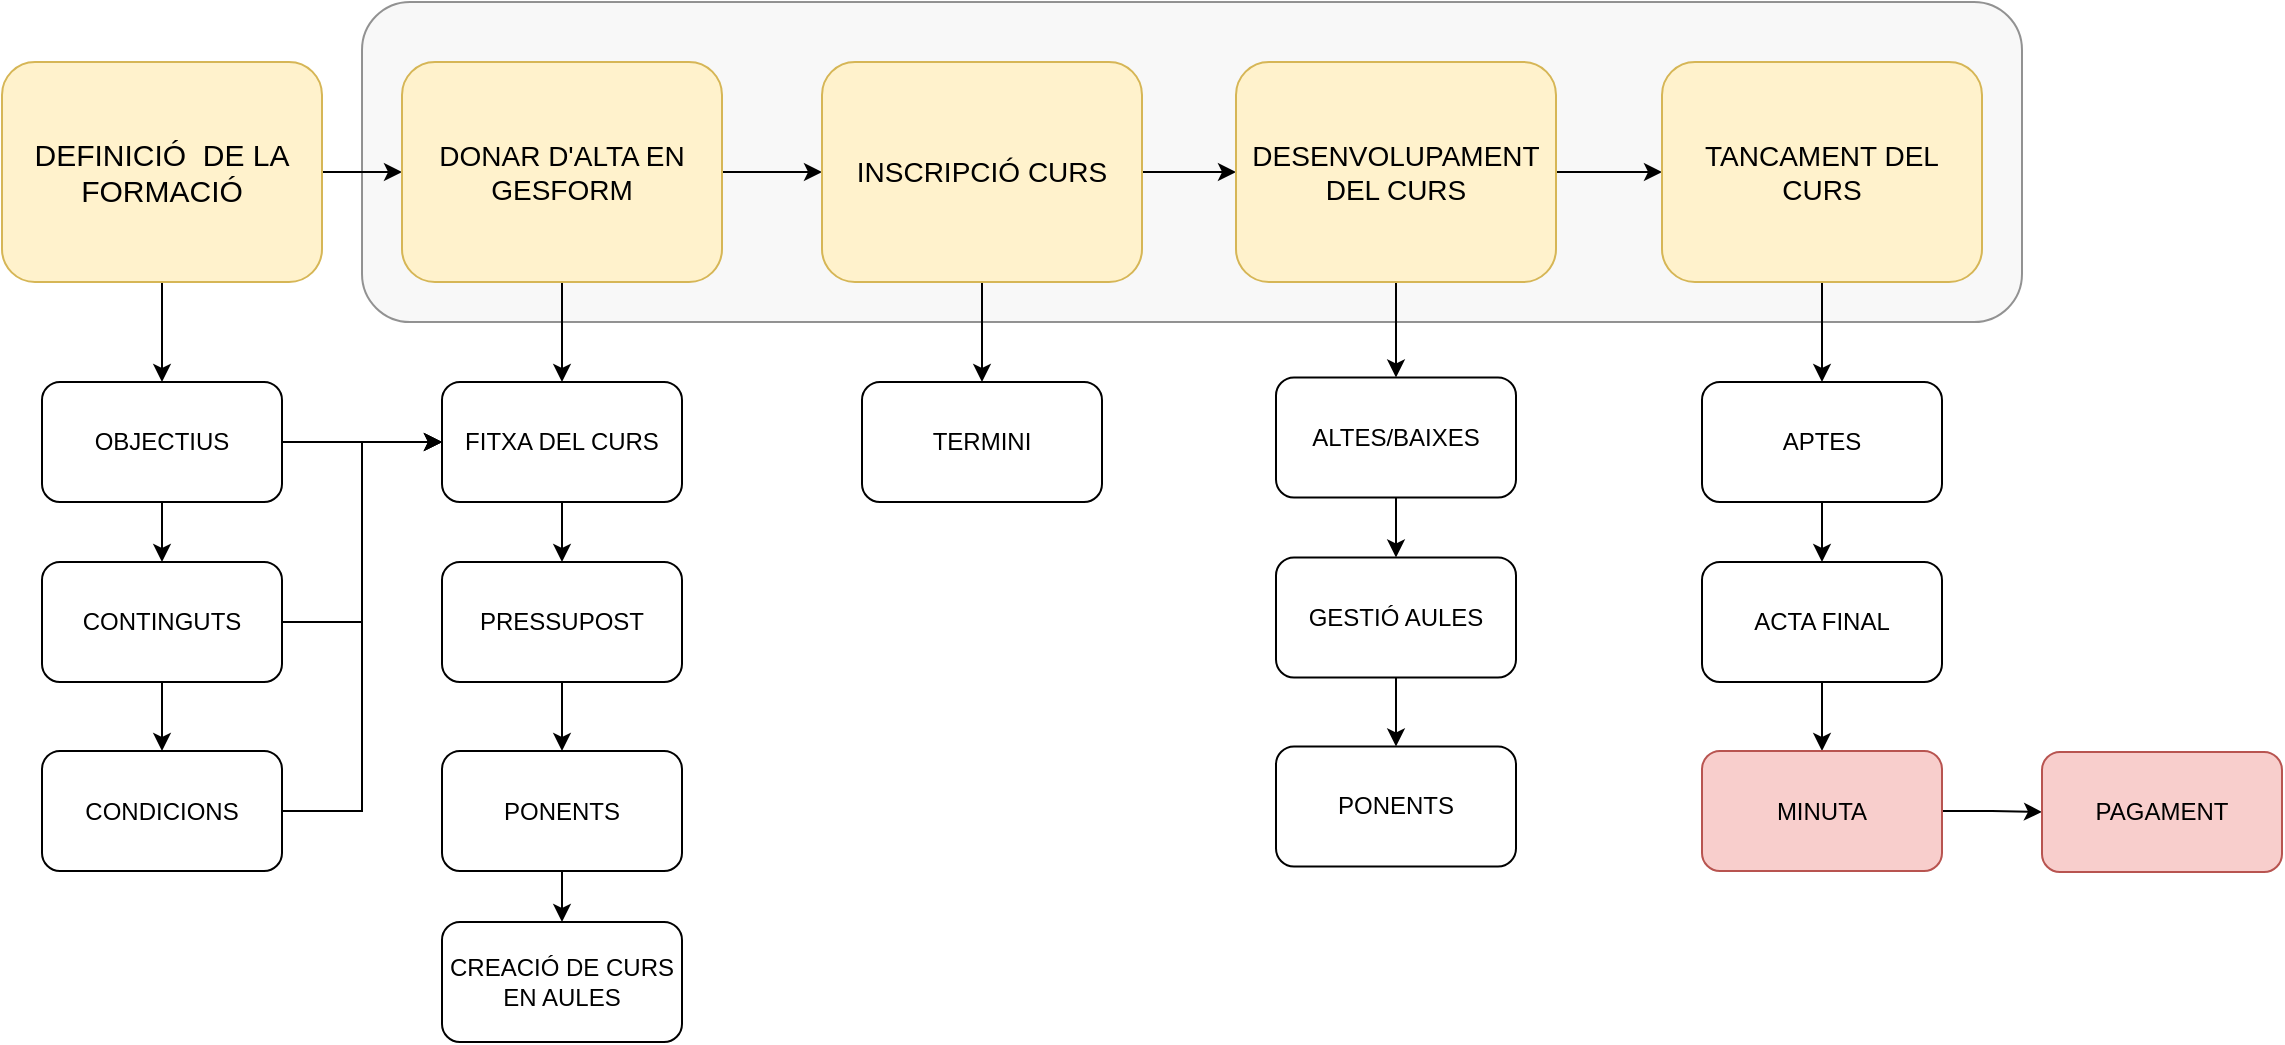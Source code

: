 <mxfile version="24.7.10">
  <diagram name="Página-1" id="YcYU_DBs40xzhoCeW3tl">
    <mxGraphModel dx="1195" dy="623" grid="1" gridSize="10" guides="1" tooltips="1" connect="1" arrows="1" fold="1" page="1" pageScale="1" pageWidth="827" pageHeight="1169" math="0" shadow="0">
      <root>
        <mxCell id="0" />
        <mxCell id="1" parent="0" />
        <mxCell id="MGgXmPBcAFUH-L1dWeP6-47" value="" style="rounded=1;whiteSpace=wrap;html=1;fillColor=#f5f5f5;fontColor=#333333;strokeColor=#666666;opacity=70;" vertex="1" parent="1">
          <mxGeometry x="230" y="150" width="830" height="160" as="geometry" />
        </mxCell>
        <mxCell id="MGgXmPBcAFUH-L1dWeP6-7" value="" style="edgeStyle=orthogonalEdgeStyle;rounded=0;orthogonalLoop=1;jettySize=auto;html=1;" edge="1" parent="1" source="MGgXmPBcAFUH-L1dWeP6-1" target="MGgXmPBcAFUH-L1dWeP6-2">
          <mxGeometry relative="1" as="geometry" />
        </mxCell>
        <mxCell id="MGgXmPBcAFUH-L1dWeP6-29" value="" style="edgeStyle=orthogonalEdgeStyle;rounded=0;orthogonalLoop=1;jettySize=auto;html=1;" edge="1" parent="1" source="MGgXmPBcAFUH-L1dWeP6-1" target="MGgXmPBcAFUH-L1dWeP6-11">
          <mxGeometry relative="1" as="geometry" />
        </mxCell>
        <mxCell id="MGgXmPBcAFUH-L1dWeP6-1" value="&lt;font style=&quot;font-size: 15px;&quot;&gt;DEFINICIÓ&amp;nbsp; DE LA FORMACIÓ&lt;/font&gt;" style="rounded=1;whiteSpace=wrap;html=1;fillColor=#fff2cc;strokeColor=#d6b656;" vertex="1" parent="1">
          <mxGeometry x="50" y="180" width="160" height="110" as="geometry" />
        </mxCell>
        <mxCell id="MGgXmPBcAFUH-L1dWeP6-8" value="" style="edgeStyle=orthogonalEdgeStyle;rounded=0;orthogonalLoop=1;jettySize=auto;html=1;" edge="1" parent="1" source="MGgXmPBcAFUH-L1dWeP6-2" target="MGgXmPBcAFUH-L1dWeP6-3">
          <mxGeometry relative="1" as="geometry" />
        </mxCell>
        <mxCell id="MGgXmPBcAFUH-L1dWeP6-32" value="" style="edgeStyle=orthogonalEdgeStyle;rounded=0;orthogonalLoop=1;jettySize=auto;html=1;" edge="1" parent="1" source="MGgXmPBcAFUH-L1dWeP6-2" target="MGgXmPBcAFUH-L1dWeP6-14">
          <mxGeometry relative="1" as="geometry" />
        </mxCell>
        <mxCell id="MGgXmPBcAFUH-L1dWeP6-2" value="&lt;font style=&quot;font-size: 14px;&quot;&gt;DONAR D&#39;ALTA EN GESFORM&lt;/font&gt;" style="rounded=1;whiteSpace=wrap;html=1;fillColor=#fff2cc;strokeColor=#d6b656;" vertex="1" parent="1">
          <mxGeometry x="250" y="180" width="160" height="110" as="geometry" />
        </mxCell>
        <mxCell id="MGgXmPBcAFUH-L1dWeP6-9" value="" style="edgeStyle=orthogonalEdgeStyle;rounded=0;orthogonalLoop=1;jettySize=auto;html=1;" edge="1" parent="1" source="MGgXmPBcAFUH-L1dWeP6-3" target="MGgXmPBcAFUH-L1dWeP6-4">
          <mxGeometry relative="1" as="geometry" />
        </mxCell>
        <mxCell id="MGgXmPBcAFUH-L1dWeP6-36" value="" style="edgeStyle=orthogonalEdgeStyle;rounded=0;orthogonalLoop=1;jettySize=auto;html=1;" edge="1" parent="1" source="MGgXmPBcAFUH-L1dWeP6-3" target="MGgXmPBcAFUH-L1dWeP6-17">
          <mxGeometry relative="1" as="geometry" />
        </mxCell>
        <mxCell id="MGgXmPBcAFUH-L1dWeP6-3" value="&lt;font style=&quot;font-size: 14px;&quot;&gt;INSCRIPCIÓ CURS&lt;/font&gt;" style="rounded=1;whiteSpace=wrap;html=1;fillColor=#fff2cc;strokeColor=#d6b656;" vertex="1" parent="1">
          <mxGeometry x="460" y="180" width="160" height="110" as="geometry" />
        </mxCell>
        <mxCell id="MGgXmPBcAFUH-L1dWeP6-10" value="" style="edgeStyle=orthogonalEdgeStyle;rounded=0;orthogonalLoop=1;jettySize=auto;html=1;" edge="1" parent="1" source="MGgXmPBcAFUH-L1dWeP6-4" target="MGgXmPBcAFUH-L1dWeP6-5">
          <mxGeometry relative="1" as="geometry" />
        </mxCell>
        <mxCell id="MGgXmPBcAFUH-L1dWeP6-37" value="" style="edgeStyle=orthogonalEdgeStyle;rounded=0;orthogonalLoop=1;jettySize=auto;html=1;" edge="1" parent="1" source="MGgXmPBcAFUH-L1dWeP6-4" target="MGgXmPBcAFUH-L1dWeP6-20">
          <mxGeometry relative="1" as="geometry" />
        </mxCell>
        <mxCell id="MGgXmPBcAFUH-L1dWeP6-4" value="&lt;font style=&quot;font-size: 14px;&quot;&gt;DESENVOLUPAMENT DEL CURS&lt;/font&gt;" style="rounded=1;whiteSpace=wrap;html=1;fillColor=#fff2cc;strokeColor=#d6b656;" vertex="1" parent="1">
          <mxGeometry x="667" y="180" width="160" height="110" as="geometry" />
        </mxCell>
        <mxCell id="MGgXmPBcAFUH-L1dWeP6-40" value="" style="edgeStyle=orthogonalEdgeStyle;rounded=0;orthogonalLoop=1;jettySize=auto;html=1;" edge="1" parent="1" source="MGgXmPBcAFUH-L1dWeP6-5" target="MGgXmPBcAFUH-L1dWeP6-23">
          <mxGeometry relative="1" as="geometry" />
        </mxCell>
        <mxCell id="MGgXmPBcAFUH-L1dWeP6-5" value="&lt;font style=&quot;font-size: 14px;&quot;&gt;TANCAMENT DEL CURS&lt;/font&gt;" style="rounded=1;whiteSpace=wrap;html=1;fillColor=#fff2cc;strokeColor=#d6b656;" vertex="1" parent="1">
          <mxGeometry x="880" y="180" width="160" height="110" as="geometry" />
        </mxCell>
        <mxCell id="MGgXmPBcAFUH-L1dWeP6-30" value="" style="edgeStyle=orthogonalEdgeStyle;rounded=0;orthogonalLoop=1;jettySize=auto;html=1;" edge="1" parent="1" source="MGgXmPBcAFUH-L1dWeP6-11" target="MGgXmPBcAFUH-L1dWeP6-12">
          <mxGeometry relative="1" as="geometry" />
        </mxCell>
        <mxCell id="MGgXmPBcAFUH-L1dWeP6-43" value="" style="edgeStyle=orthogonalEdgeStyle;rounded=0;orthogonalLoop=1;jettySize=auto;html=1;" edge="1" parent="1" source="MGgXmPBcAFUH-L1dWeP6-11" target="MGgXmPBcAFUH-L1dWeP6-14">
          <mxGeometry relative="1" as="geometry" />
        </mxCell>
        <mxCell id="MGgXmPBcAFUH-L1dWeP6-11" value="OBJECTIUS" style="rounded=1;whiteSpace=wrap;html=1;" vertex="1" parent="1">
          <mxGeometry x="70" y="340" width="120" height="60" as="geometry" />
        </mxCell>
        <mxCell id="MGgXmPBcAFUH-L1dWeP6-31" value="" style="edgeStyle=orthogonalEdgeStyle;rounded=0;orthogonalLoop=1;jettySize=auto;html=1;" edge="1" parent="1" source="MGgXmPBcAFUH-L1dWeP6-12" target="MGgXmPBcAFUH-L1dWeP6-13">
          <mxGeometry relative="1" as="geometry" />
        </mxCell>
        <mxCell id="MGgXmPBcAFUH-L1dWeP6-44" style="edgeStyle=orthogonalEdgeStyle;rounded=0;orthogonalLoop=1;jettySize=auto;html=1;" edge="1" parent="1" source="MGgXmPBcAFUH-L1dWeP6-12">
          <mxGeometry relative="1" as="geometry">
            <mxPoint x="270" y="370" as="targetPoint" />
            <Array as="points">
              <mxPoint x="230" y="460" />
              <mxPoint x="230" y="370" />
            </Array>
          </mxGeometry>
        </mxCell>
        <mxCell id="MGgXmPBcAFUH-L1dWeP6-12" value="CONTINGUTS" style="rounded=1;whiteSpace=wrap;html=1;" vertex="1" parent="1">
          <mxGeometry x="70" y="430" width="120" height="60" as="geometry" />
        </mxCell>
        <mxCell id="MGgXmPBcAFUH-L1dWeP6-46" style="edgeStyle=orthogonalEdgeStyle;rounded=0;orthogonalLoop=1;jettySize=auto;html=1;exitX=1;exitY=0.5;exitDx=0;exitDy=0;entryX=0;entryY=0.5;entryDx=0;entryDy=0;" edge="1" parent="1" source="MGgXmPBcAFUH-L1dWeP6-13" target="MGgXmPBcAFUH-L1dWeP6-14">
          <mxGeometry relative="1" as="geometry">
            <mxPoint x="230" y="370" as="targetPoint" />
          </mxGeometry>
        </mxCell>
        <mxCell id="MGgXmPBcAFUH-L1dWeP6-13" value="CONDICIONS" style="rounded=1;whiteSpace=wrap;html=1;" vertex="1" parent="1">
          <mxGeometry x="70" y="524.5" width="120" height="60" as="geometry" />
        </mxCell>
        <mxCell id="MGgXmPBcAFUH-L1dWeP6-33" value="" style="edgeStyle=orthogonalEdgeStyle;rounded=0;orthogonalLoop=1;jettySize=auto;html=1;" edge="1" parent="1" source="MGgXmPBcAFUH-L1dWeP6-14" target="MGgXmPBcAFUH-L1dWeP6-15">
          <mxGeometry relative="1" as="geometry" />
        </mxCell>
        <mxCell id="MGgXmPBcAFUH-L1dWeP6-14" value="FITXA DEL CURS" style="rounded=1;whiteSpace=wrap;html=1;" vertex="1" parent="1">
          <mxGeometry x="270" y="340" width="120" height="60" as="geometry" />
        </mxCell>
        <mxCell id="MGgXmPBcAFUH-L1dWeP6-34" value="" style="edgeStyle=orthogonalEdgeStyle;rounded=0;orthogonalLoop=1;jettySize=auto;html=1;" edge="1" parent="1" source="MGgXmPBcAFUH-L1dWeP6-15" target="MGgXmPBcAFUH-L1dWeP6-16">
          <mxGeometry relative="1" as="geometry" />
        </mxCell>
        <mxCell id="MGgXmPBcAFUH-L1dWeP6-15" value="PRESSUPOST" style="rounded=1;whiteSpace=wrap;html=1;" vertex="1" parent="1">
          <mxGeometry x="270" y="430" width="120" height="60" as="geometry" />
        </mxCell>
        <mxCell id="MGgXmPBcAFUH-L1dWeP6-35" value="" style="edgeStyle=orthogonalEdgeStyle;rounded=0;orthogonalLoop=1;jettySize=auto;html=1;" edge="1" parent="1" source="MGgXmPBcAFUH-L1dWeP6-16" target="MGgXmPBcAFUH-L1dWeP6-26">
          <mxGeometry relative="1" as="geometry" />
        </mxCell>
        <mxCell id="MGgXmPBcAFUH-L1dWeP6-16" value="PONENTS" style="rounded=1;whiteSpace=wrap;html=1;" vertex="1" parent="1">
          <mxGeometry x="270" y="524.5" width="120" height="60" as="geometry" />
        </mxCell>
        <mxCell id="MGgXmPBcAFUH-L1dWeP6-17" value="TERMINI" style="rounded=1;whiteSpace=wrap;html=1;" vertex="1" parent="1">
          <mxGeometry x="480" y="340" width="120" height="60" as="geometry" />
        </mxCell>
        <mxCell id="MGgXmPBcAFUH-L1dWeP6-38" value="" style="edgeStyle=orthogonalEdgeStyle;rounded=0;orthogonalLoop=1;jettySize=auto;html=1;" edge="1" parent="1" source="MGgXmPBcAFUH-L1dWeP6-20" target="MGgXmPBcAFUH-L1dWeP6-21">
          <mxGeometry relative="1" as="geometry" />
        </mxCell>
        <mxCell id="MGgXmPBcAFUH-L1dWeP6-20" value="ALTES/BAIXES" style="rounded=1;whiteSpace=wrap;html=1;" vertex="1" parent="1">
          <mxGeometry x="687" y="337.75" width="120" height="60" as="geometry" />
        </mxCell>
        <mxCell id="MGgXmPBcAFUH-L1dWeP6-39" value="" style="edgeStyle=orthogonalEdgeStyle;rounded=0;orthogonalLoop=1;jettySize=auto;html=1;" edge="1" parent="1" source="MGgXmPBcAFUH-L1dWeP6-21" target="MGgXmPBcAFUH-L1dWeP6-22">
          <mxGeometry relative="1" as="geometry" />
        </mxCell>
        <mxCell id="MGgXmPBcAFUH-L1dWeP6-21" value="GESTIÓ AULES" style="rounded=1;whiteSpace=wrap;html=1;" vertex="1" parent="1">
          <mxGeometry x="687" y="427.75" width="120" height="60" as="geometry" />
        </mxCell>
        <mxCell id="MGgXmPBcAFUH-L1dWeP6-22" value="PONENTS" style="rounded=1;whiteSpace=wrap;html=1;" vertex="1" parent="1">
          <mxGeometry x="687" y="522.25" width="120" height="60" as="geometry" />
        </mxCell>
        <mxCell id="MGgXmPBcAFUH-L1dWeP6-41" value="" style="edgeStyle=orthogonalEdgeStyle;rounded=0;orthogonalLoop=1;jettySize=auto;html=1;" edge="1" parent="1" source="MGgXmPBcAFUH-L1dWeP6-23" target="MGgXmPBcAFUH-L1dWeP6-24">
          <mxGeometry relative="1" as="geometry" />
        </mxCell>
        <mxCell id="MGgXmPBcAFUH-L1dWeP6-23" value="APTES" style="rounded=1;whiteSpace=wrap;html=1;" vertex="1" parent="1">
          <mxGeometry x="900" y="340" width="120" height="60" as="geometry" />
        </mxCell>
        <mxCell id="MGgXmPBcAFUH-L1dWeP6-42" value="" style="edgeStyle=orthogonalEdgeStyle;rounded=0;orthogonalLoop=1;jettySize=auto;html=1;" edge="1" parent="1" source="MGgXmPBcAFUH-L1dWeP6-24" target="MGgXmPBcAFUH-L1dWeP6-25">
          <mxGeometry relative="1" as="geometry" />
        </mxCell>
        <mxCell id="MGgXmPBcAFUH-L1dWeP6-24" value="ACTA FINAL" style="rounded=1;whiteSpace=wrap;html=1;" vertex="1" parent="1">
          <mxGeometry x="900" y="430" width="120" height="60" as="geometry" />
        </mxCell>
        <mxCell id="MGgXmPBcAFUH-L1dWeP6-28" value="" style="edgeStyle=orthogonalEdgeStyle;rounded=0;orthogonalLoop=1;jettySize=auto;html=1;" edge="1" parent="1" source="MGgXmPBcAFUH-L1dWeP6-25" target="MGgXmPBcAFUH-L1dWeP6-27">
          <mxGeometry relative="1" as="geometry" />
        </mxCell>
        <mxCell id="MGgXmPBcAFUH-L1dWeP6-25" value="MINUTA" style="rounded=1;whiteSpace=wrap;html=1;fillColor=#f8cecc;strokeColor=#b85450;" vertex="1" parent="1">
          <mxGeometry x="900" y="524.5" width="120" height="60" as="geometry" />
        </mxCell>
        <mxCell id="MGgXmPBcAFUH-L1dWeP6-26" value="CREACIÓ DE CURS EN AULES" style="rounded=1;whiteSpace=wrap;html=1;" vertex="1" parent="1">
          <mxGeometry x="270" y="610" width="120" height="60" as="geometry" />
        </mxCell>
        <mxCell id="MGgXmPBcAFUH-L1dWeP6-27" value="PAGAMENT" style="rounded=1;whiteSpace=wrap;html=1;fillColor=#f8cecc;strokeColor=#b85450;" vertex="1" parent="1">
          <mxGeometry x="1070" y="525" width="120" height="60" as="geometry" />
        </mxCell>
      </root>
    </mxGraphModel>
  </diagram>
</mxfile>
